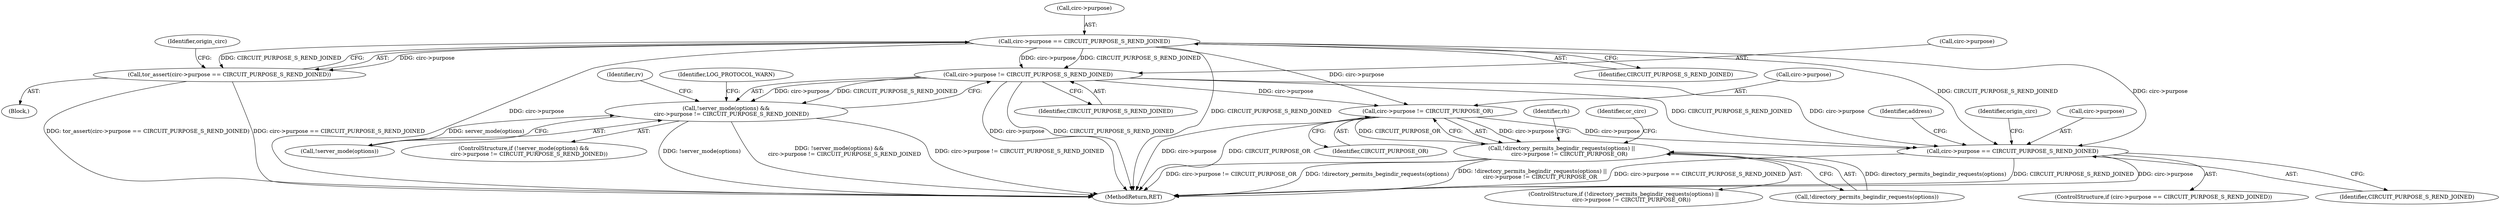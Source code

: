 digraph "0_tor_79b59a2dfcb68897ee89d98587d09e55f07e68d7@pointer" {
"1000171" [label="(Call,circ->purpose == CIRCUIT_PURPOSE_S_REND_JOINED)"];
"1000170" [label="(Call,tor_assert(circ->purpose == CIRCUIT_PURPOSE_S_REND_JOINED))"];
"1000207" [label="(Call,circ->purpose != CIRCUIT_PURPOSE_S_REND_JOINED)"];
"1000203" [label="(Call,!server_mode(options) &&\n      circ->purpose != CIRCUIT_PURPOSE_S_REND_JOINED)"];
"1000351" [label="(Call,circ->purpose != CIRCUIT_PURPOSE_OR)"];
"1000347" [label="(Call,!directory_permits_begindir_requests(options) ||\n         circ->purpose != CIRCUIT_PURPOSE_OR)"];
"1000489" [label="(Call,circ->purpose == CIRCUIT_PURPOSE_S_REND_JOINED)"];
"1000496" [label="(Identifier,origin_circ)"];
"1000355" [label="(Identifier,CIRCUIT_PURPOSE_OR)"];
"1000489" [label="(Call,circ->purpose == CIRCUIT_PURPOSE_S_REND_JOINED)"];
"1000359" [label="(Identifier,rh)"];
"1000208" [label="(Call,circ->purpose)"];
"1000490" [label="(Call,circ->purpose)"];
"1000177" [label="(Identifier,origin_circ)"];
"1000214" [label="(Identifier,LOG_PROTOCOL_WARN)"];
"1000203" [label="(Call,!server_mode(options) &&\n      circ->purpose != CIRCUIT_PURPOSE_S_REND_JOINED)"];
"1000718" [label="(MethodReturn,RET)"];
"1000172" [label="(Call,circ->purpose)"];
"1000617" [label="(Identifier,address)"];
"1000346" [label="(ControlStructure,if (!directory_permits_begindir_requests(options) ||\n         circ->purpose != CIRCUIT_PURPOSE_OR))"];
"1000204" [label="(Call,!server_mode(options))"];
"1000170" [label="(Call,tor_assert(circ->purpose == CIRCUIT_PURPOSE_S_REND_JOINED))"];
"1000368" [label="(Identifier,or_circ)"];
"1000171" [label="(Call,circ->purpose == CIRCUIT_PURPOSE_S_REND_JOINED)"];
"1000348" [label="(Call,!directory_permits_begindir_requests(options))"];
"1000169" [label="(Block,)"];
"1000493" [label="(Identifier,CIRCUIT_PURPOSE_S_REND_JOINED)"];
"1000211" [label="(Identifier,CIRCUIT_PURPOSE_S_REND_JOINED)"];
"1000227" [label="(Identifier,rv)"];
"1000347" [label="(Call,!directory_permits_begindir_requests(options) ||\n         circ->purpose != CIRCUIT_PURPOSE_OR)"];
"1000202" [label="(ControlStructure,if (!server_mode(options) &&\n      circ->purpose != CIRCUIT_PURPOSE_S_REND_JOINED))"];
"1000351" [label="(Call,circ->purpose != CIRCUIT_PURPOSE_OR)"];
"1000175" [label="(Identifier,CIRCUIT_PURPOSE_S_REND_JOINED)"];
"1000488" [label="(ControlStructure,if (circ->purpose == CIRCUIT_PURPOSE_S_REND_JOINED))"];
"1000352" [label="(Call,circ->purpose)"];
"1000207" [label="(Call,circ->purpose != CIRCUIT_PURPOSE_S_REND_JOINED)"];
"1000171" -> "1000170"  [label="AST: "];
"1000171" -> "1000175"  [label="CFG: "];
"1000172" -> "1000171"  [label="AST: "];
"1000175" -> "1000171"  [label="AST: "];
"1000170" -> "1000171"  [label="CFG: "];
"1000171" -> "1000718"  [label="DDG: circ->purpose"];
"1000171" -> "1000718"  [label="DDG: CIRCUIT_PURPOSE_S_REND_JOINED"];
"1000171" -> "1000170"  [label="DDG: circ->purpose"];
"1000171" -> "1000170"  [label="DDG: CIRCUIT_PURPOSE_S_REND_JOINED"];
"1000171" -> "1000207"  [label="DDG: circ->purpose"];
"1000171" -> "1000207"  [label="DDG: CIRCUIT_PURPOSE_S_REND_JOINED"];
"1000171" -> "1000351"  [label="DDG: circ->purpose"];
"1000171" -> "1000489"  [label="DDG: circ->purpose"];
"1000171" -> "1000489"  [label="DDG: CIRCUIT_PURPOSE_S_REND_JOINED"];
"1000170" -> "1000169"  [label="AST: "];
"1000177" -> "1000170"  [label="CFG: "];
"1000170" -> "1000718"  [label="DDG: circ->purpose == CIRCUIT_PURPOSE_S_REND_JOINED"];
"1000170" -> "1000718"  [label="DDG: tor_assert(circ->purpose == CIRCUIT_PURPOSE_S_REND_JOINED)"];
"1000207" -> "1000203"  [label="AST: "];
"1000207" -> "1000211"  [label="CFG: "];
"1000208" -> "1000207"  [label="AST: "];
"1000211" -> "1000207"  [label="AST: "];
"1000203" -> "1000207"  [label="CFG: "];
"1000207" -> "1000718"  [label="DDG: circ->purpose"];
"1000207" -> "1000718"  [label="DDG: CIRCUIT_PURPOSE_S_REND_JOINED"];
"1000207" -> "1000203"  [label="DDG: circ->purpose"];
"1000207" -> "1000203"  [label="DDG: CIRCUIT_PURPOSE_S_REND_JOINED"];
"1000207" -> "1000351"  [label="DDG: circ->purpose"];
"1000207" -> "1000489"  [label="DDG: circ->purpose"];
"1000207" -> "1000489"  [label="DDG: CIRCUIT_PURPOSE_S_REND_JOINED"];
"1000203" -> "1000202"  [label="AST: "];
"1000203" -> "1000204"  [label="CFG: "];
"1000204" -> "1000203"  [label="AST: "];
"1000214" -> "1000203"  [label="CFG: "];
"1000227" -> "1000203"  [label="CFG: "];
"1000203" -> "1000718"  [label="DDG: !server_mode(options) &&\n      circ->purpose != CIRCUIT_PURPOSE_S_REND_JOINED"];
"1000203" -> "1000718"  [label="DDG: circ->purpose != CIRCUIT_PURPOSE_S_REND_JOINED"];
"1000203" -> "1000718"  [label="DDG: !server_mode(options)"];
"1000204" -> "1000203"  [label="DDG: server_mode(options)"];
"1000351" -> "1000347"  [label="AST: "];
"1000351" -> "1000355"  [label="CFG: "];
"1000352" -> "1000351"  [label="AST: "];
"1000355" -> "1000351"  [label="AST: "];
"1000347" -> "1000351"  [label="CFG: "];
"1000351" -> "1000718"  [label="DDG: circ->purpose"];
"1000351" -> "1000718"  [label="DDG: CIRCUIT_PURPOSE_OR"];
"1000351" -> "1000347"  [label="DDG: circ->purpose"];
"1000351" -> "1000347"  [label="DDG: CIRCUIT_PURPOSE_OR"];
"1000351" -> "1000489"  [label="DDG: circ->purpose"];
"1000347" -> "1000346"  [label="AST: "];
"1000347" -> "1000348"  [label="CFG: "];
"1000348" -> "1000347"  [label="AST: "];
"1000359" -> "1000347"  [label="CFG: "];
"1000368" -> "1000347"  [label="CFG: "];
"1000347" -> "1000718"  [label="DDG: circ->purpose != CIRCUIT_PURPOSE_OR"];
"1000347" -> "1000718"  [label="DDG: !directory_permits_begindir_requests(options)"];
"1000347" -> "1000718"  [label="DDG: !directory_permits_begindir_requests(options) ||\n         circ->purpose != CIRCUIT_PURPOSE_OR"];
"1000348" -> "1000347"  [label="DDG: directory_permits_begindir_requests(options)"];
"1000489" -> "1000488"  [label="AST: "];
"1000489" -> "1000493"  [label="CFG: "];
"1000490" -> "1000489"  [label="AST: "];
"1000493" -> "1000489"  [label="AST: "];
"1000496" -> "1000489"  [label="CFG: "];
"1000617" -> "1000489"  [label="CFG: "];
"1000489" -> "1000718"  [label="DDG: circ->purpose == CIRCUIT_PURPOSE_S_REND_JOINED"];
"1000489" -> "1000718"  [label="DDG: CIRCUIT_PURPOSE_S_REND_JOINED"];
"1000489" -> "1000718"  [label="DDG: circ->purpose"];
}
